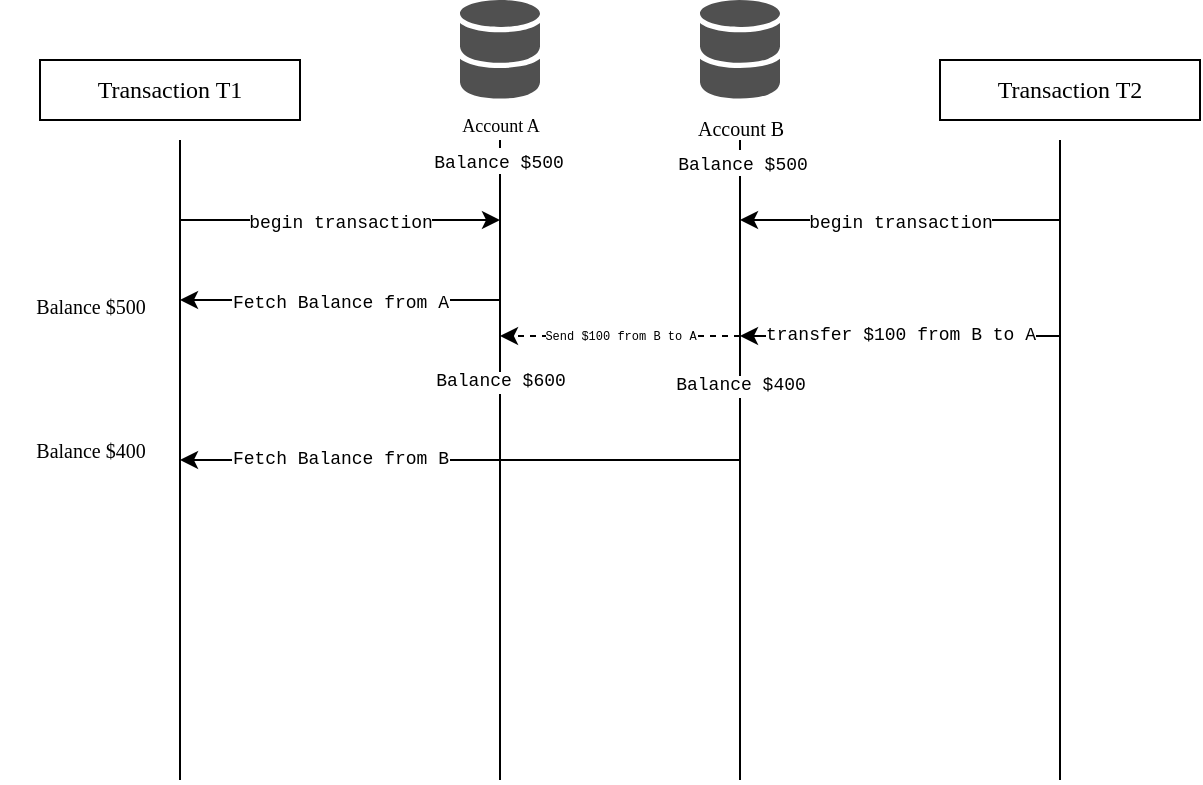 <mxfile version="25.0.3">
  <diagram name="Page-1" id="4fR8Knwz0PV1LSwJ4ule">
    <mxGraphModel dx="1639" dy="551" grid="1" gridSize="10" guides="1" tooltips="1" connect="1" arrows="1" fold="1" page="1" pageScale="1" pageWidth="850" pageHeight="1100" math="0" shadow="0">
      <root>
        <mxCell id="0" />
        <mxCell id="1" parent="0" />
        <mxCell id="4bO4SZbr5IVygMqHIden-1" value="" style="endArrow=none;html=1;rounded=0;" edge="1" parent="1">
          <mxGeometry width="50" height="50" relative="1" as="geometry">
            <mxPoint x="200" y="600" as="sourcePoint" />
            <mxPoint x="200" y="280" as="targetPoint" />
          </mxGeometry>
        </mxCell>
        <mxCell id="4bO4SZbr5IVygMqHIden-42" value="&lt;font style=&quot;font-size: 9px;&quot; face=&quot;Courier New&quot;&gt;Balance $500&lt;/font&gt;" style="edgeLabel;html=1;align=center;verticalAlign=middle;resizable=0;points=[];" vertex="1" connectable="0" parent="4bO4SZbr5IVygMqHIden-1">
          <mxGeometry x="0.938" y="1" relative="1" as="geometry">
            <mxPoint as="offset" />
          </mxGeometry>
        </mxCell>
        <mxCell id="4bO4SZbr5IVygMqHIden-64" value="Balance $600" style="edgeLabel;html=1;align=center;verticalAlign=middle;resizable=0;points=[];fontFamily=Courier New;fontSize=9;" vertex="1" connectable="0" parent="4bO4SZbr5IVygMqHIden-1">
          <mxGeometry x="0.245" relative="1" as="geometry">
            <mxPoint as="offset" />
          </mxGeometry>
        </mxCell>
        <mxCell id="4bO4SZbr5IVygMqHIden-5" value="&lt;font style=&quot;font-size: 9px;&quot; face=&quot;Verdana&quot;&gt;Account A&lt;/font&gt;" style="sketch=0;shadow=0;dashed=0;html=1;strokeColor=none;fillColor=#505050;labelPosition=center;verticalLabelPosition=bottom;verticalAlign=top;outlineConnect=0;align=center;shape=mxgraph.office.databases.database_mini_2;fontSize=10;" vertex="1" parent="1">
          <mxGeometry x="180" y="210" width="40" height="50" as="geometry" />
        </mxCell>
        <mxCell id="4bO4SZbr5IVygMqHIden-40" value="" style="endArrow=none;html=1;rounded=0;" edge="1" parent="1">
          <mxGeometry width="50" height="50" relative="1" as="geometry">
            <mxPoint x="320" y="600" as="sourcePoint" />
            <mxPoint x="320" y="280" as="targetPoint" />
          </mxGeometry>
        </mxCell>
        <mxCell id="4bO4SZbr5IVygMqHIden-43" value="&lt;font style=&quot;font-size: 9px;&quot; face=&quot;Courier New&quot;&gt;Balance $500&lt;/font&gt;" style="edgeLabel;html=1;align=center;verticalAlign=middle;resizable=0;points=[];" vertex="1" connectable="0" parent="4bO4SZbr5IVygMqHIden-40">
          <mxGeometry x="0.932" y="-1" relative="1" as="geometry">
            <mxPoint as="offset" />
          </mxGeometry>
        </mxCell>
        <mxCell id="4bO4SZbr5IVygMqHIden-65" value="Balance $400" style="edgeLabel;html=1;align=center;verticalAlign=middle;resizable=0;points=[];fontFamily=Courier New;fontSize=9;" vertex="1" connectable="0" parent="4bO4SZbr5IVygMqHIden-40">
          <mxGeometry x="0.233" relative="1" as="geometry">
            <mxPoint as="offset" />
          </mxGeometry>
        </mxCell>
        <mxCell id="4bO4SZbr5IVygMqHIden-41" value="&lt;font face=&quot;Verdana&quot; style=&quot;font-size: 10px;&quot;&gt;Account B&lt;/font&gt;" style="sketch=0;shadow=0;dashed=0;html=1;strokeColor=none;fillColor=#505050;labelPosition=center;verticalLabelPosition=bottom;verticalAlign=top;outlineConnect=0;align=center;shape=mxgraph.office.databases.database_mini_2;" vertex="1" parent="1">
          <mxGeometry x="300" y="210" width="40" height="50" as="geometry" />
        </mxCell>
        <mxCell id="4bO4SZbr5IVygMqHIden-44" value="" style="endArrow=none;html=1;rounded=0;" edge="1" parent="1">
          <mxGeometry width="50" height="50" relative="1" as="geometry">
            <mxPoint x="40" y="600" as="sourcePoint" />
            <mxPoint x="40" y="280" as="targetPoint" />
          </mxGeometry>
        </mxCell>
        <mxCell id="4bO4SZbr5IVygMqHIden-45" value="" style="endArrow=none;html=1;rounded=0;" edge="1" parent="1">
          <mxGeometry width="50" height="50" relative="1" as="geometry">
            <mxPoint x="480" y="600" as="sourcePoint" />
            <mxPoint x="480" y="280" as="targetPoint" />
          </mxGeometry>
        </mxCell>
        <mxCell id="4bO4SZbr5IVygMqHIden-47" value="" style="endArrow=classic;html=1;rounded=0;" edge="1" parent="1">
          <mxGeometry width="50" height="50" relative="1" as="geometry">
            <mxPoint x="40" y="320" as="sourcePoint" />
            <mxPoint x="200" y="320" as="targetPoint" />
          </mxGeometry>
        </mxCell>
        <mxCell id="4bO4SZbr5IVygMqHIden-48" value="&lt;font style=&quot;font-size: 9px;&quot; face=&quot;Courier New&quot;&gt;begin transaction&lt;/font&gt;" style="edgeLabel;html=1;align=center;verticalAlign=middle;resizable=0;points=[];" vertex="1" connectable="0" parent="4bO4SZbr5IVygMqHIden-47">
          <mxGeometry relative="1" as="geometry">
            <mxPoint as="offset" />
          </mxGeometry>
        </mxCell>
        <mxCell id="4bO4SZbr5IVygMqHIden-49" value="" style="endArrow=classic;html=1;rounded=0;" edge="1" parent="1">
          <mxGeometry width="50" height="50" relative="1" as="geometry">
            <mxPoint x="200" y="360" as="sourcePoint" />
            <mxPoint x="40" y="360" as="targetPoint" />
          </mxGeometry>
        </mxCell>
        <mxCell id="4bO4SZbr5IVygMqHIden-50" value="&lt;font style=&quot;font-size: 9px;&quot; face=&quot;Courier New&quot;&gt;Fetch Balance from A&lt;br&gt;&lt;/font&gt;" style="edgeLabel;html=1;align=center;verticalAlign=middle;resizable=0;points=[];" vertex="1" connectable="0" parent="4bO4SZbr5IVygMqHIden-49">
          <mxGeometry relative="1" as="geometry">
            <mxPoint as="offset" />
          </mxGeometry>
        </mxCell>
        <mxCell id="4bO4SZbr5IVygMqHIden-51" value="&lt;font style=&quot;font-size: 10px;&quot; face=&quot;Verdana&quot;&gt;Balance $500&lt;/font&gt;" style="text;html=1;align=center;verticalAlign=middle;resizable=0;points=[];autosize=1;strokeColor=none;fillColor=none;" vertex="1" parent="1">
          <mxGeometry x="-50" y="348" width="90" height="30" as="geometry" />
        </mxCell>
        <mxCell id="4bO4SZbr5IVygMqHIden-54" value="" style="endArrow=classic;html=1;rounded=0;" edge="1" parent="1">
          <mxGeometry width="50" height="50" relative="1" as="geometry">
            <mxPoint x="480" y="320" as="sourcePoint" />
            <mxPoint x="320" y="320" as="targetPoint" />
          </mxGeometry>
        </mxCell>
        <mxCell id="4bO4SZbr5IVygMqHIden-55" value="&lt;font style=&quot;font-size: 9px;&quot; face=&quot;Courier New&quot;&gt;begin transaction&lt;/font&gt;" style="edgeLabel;html=1;align=center;verticalAlign=middle;resizable=0;points=[];" vertex="1" connectable="0" parent="4bO4SZbr5IVygMqHIden-54">
          <mxGeometry relative="1" as="geometry">
            <mxPoint as="offset" />
          </mxGeometry>
        </mxCell>
        <mxCell id="4bO4SZbr5IVygMqHIden-56" value="&lt;font face=&quot;Verdana&quot;&gt;Transaction T1&lt;/font&gt;" style="text;align=center;html=1;verticalAlign=middle;whiteSpace=wrap;rounded=0;fillColor=default;strokeColor=default;" vertex="1" parent="1">
          <mxGeometry x="-30" y="240" width="130" height="30" as="geometry" />
        </mxCell>
        <mxCell id="4bO4SZbr5IVygMqHIden-57" value="&lt;font face=&quot;Verdana&quot;&gt;Transaction T2&lt;/font&gt;" style="text;align=center;html=1;verticalAlign=middle;whiteSpace=wrap;rounded=0;fillColor=default;strokeColor=default;" vertex="1" parent="1">
          <mxGeometry x="420" y="240" width="130" height="30" as="geometry" />
        </mxCell>
        <mxCell id="4bO4SZbr5IVygMqHIden-58" value="" style="endArrow=classic;html=1;rounded=0;" edge="1" parent="1">
          <mxGeometry width="50" height="50" relative="1" as="geometry">
            <mxPoint x="480" y="378" as="sourcePoint" />
            <mxPoint x="320" y="378" as="targetPoint" />
          </mxGeometry>
        </mxCell>
        <mxCell id="4bO4SZbr5IVygMqHIden-59" value="transfer $100 from B to A" style="edgeLabel;html=1;align=center;verticalAlign=middle;resizable=0;points=[];fontFamily=Courier New;fontSize=9;" vertex="1" connectable="0" parent="4bO4SZbr5IVygMqHIden-58">
          <mxGeometry relative="1" as="geometry">
            <mxPoint as="offset" />
          </mxGeometry>
        </mxCell>
        <mxCell id="4bO4SZbr5IVygMqHIden-61" value="" style="endArrow=classic;html=1;rounded=0;dashed=1;" edge="1" parent="1">
          <mxGeometry width="50" height="50" relative="1" as="geometry">
            <mxPoint x="320" y="378" as="sourcePoint" />
            <mxPoint x="200" y="378" as="targetPoint" />
          </mxGeometry>
        </mxCell>
        <mxCell id="4bO4SZbr5IVygMqHIden-62" value="Send $100 from B to A" style="edgeLabel;html=1;align=center;verticalAlign=middle;resizable=0;points=[];fontFamily=Courier New;fontSize=6;" vertex="1" connectable="0" parent="4bO4SZbr5IVygMqHIden-61">
          <mxGeometry x="0.002" relative="1" as="geometry">
            <mxPoint as="offset" />
          </mxGeometry>
        </mxCell>
        <mxCell id="4bO4SZbr5IVygMqHIden-68" value="" style="endArrow=classic;html=1;rounded=0;" edge="1" parent="1">
          <mxGeometry width="50" height="50" relative="1" as="geometry">
            <mxPoint x="320" y="440" as="sourcePoint" />
            <mxPoint x="40" y="440" as="targetPoint" />
          </mxGeometry>
        </mxCell>
        <mxCell id="4bO4SZbr5IVygMqHIden-69" value="&lt;font style=&quot;font-size: 9px;&quot; face=&quot;Courier New&quot;&gt;Fetch Balance from B&lt;/font&gt;" style="edgeLabel;html=1;align=center;verticalAlign=middle;resizable=0;points=[];" vertex="1" connectable="0" parent="4bO4SZbr5IVygMqHIden-68">
          <mxGeometry x="0.602" y="-2" relative="1" as="geometry">
            <mxPoint x="24" as="offset" />
          </mxGeometry>
        </mxCell>
        <mxCell id="4bO4SZbr5IVygMqHIden-70" value="&lt;font style=&quot;font-size: 10px;&quot; face=&quot;Verdana&quot;&gt;Balance $400&lt;/font&gt;" style="text;html=1;align=center;verticalAlign=middle;resizable=0;points=[];autosize=1;strokeColor=none;fillColor=none;" vertex="1" parent="1">
          <mxGeometry x="-50" y="420" width="90" height="30" as="geometry" />
        </mxCell>
      </root>
    </mxGraphModel>
  </diagram>
</mxfile>
